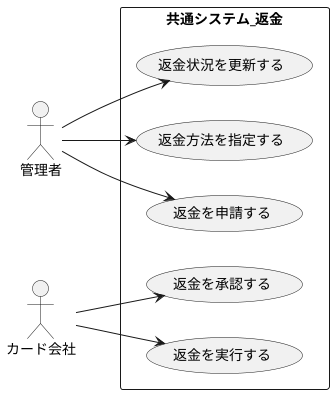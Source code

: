 @startuml ユースケース図_共通システム_返金
left to right direction

actor 管理者 as Admin
actor カード会社 as CardCom

rectangle 共通システム_返金 {
    usecase "返金を申請する" as UC1
    usecase "返金状況を更新する" as UC2
    usecase "返金を承認する" as UC3
    usecase "返金を実行する" as UC4
    usecase "返金方法を指定する" as UC5
}

Admin --> UC1
Admin --> UC2
Admin --> UC5

CardCom --> UC3
CardCom --> UC4

@enduml